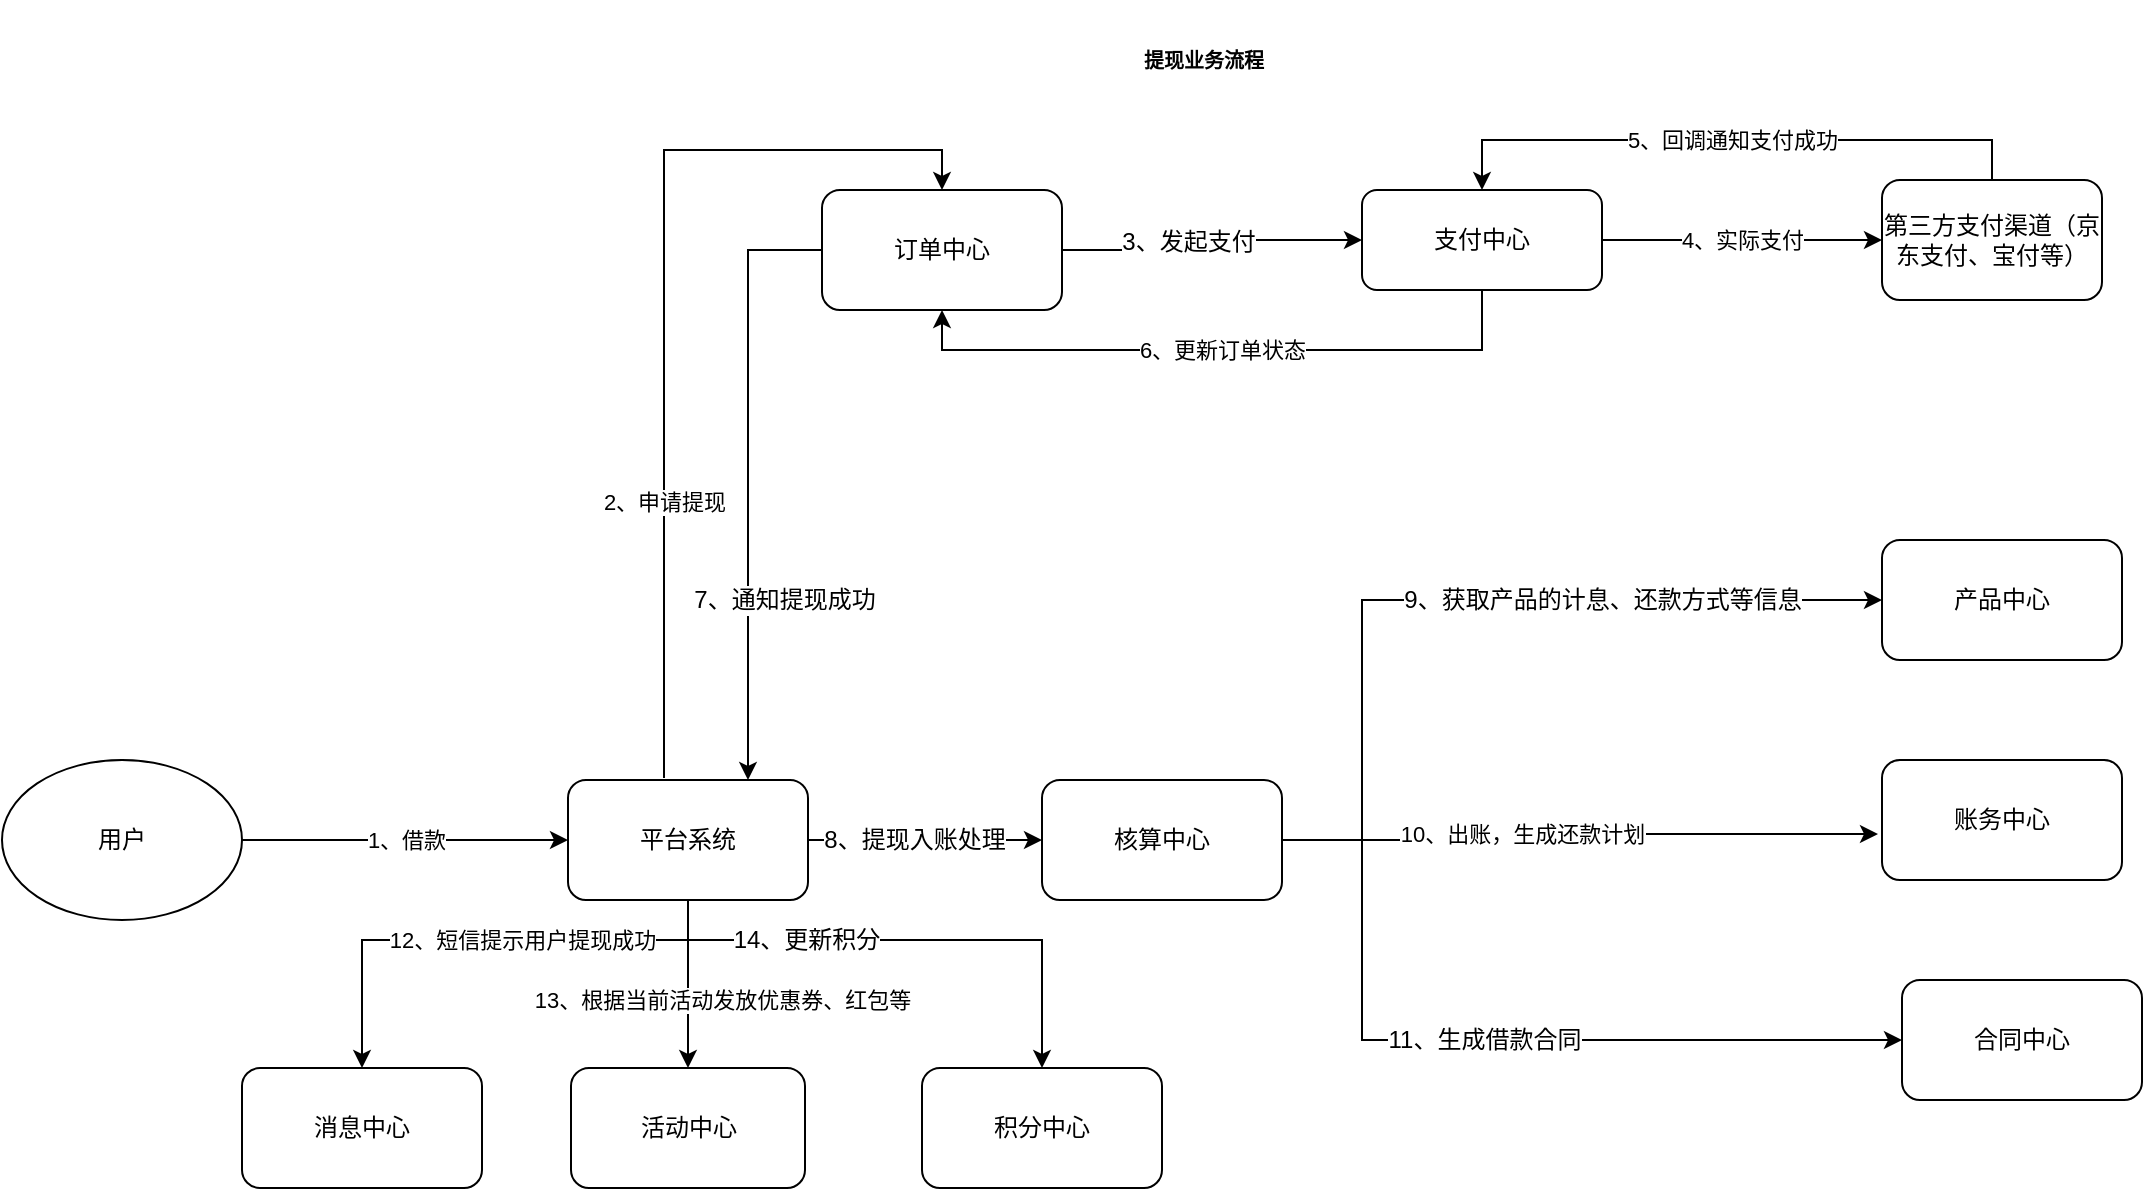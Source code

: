 <mxfile version="12.2.7" type="github" pages="1">
  <diagram id="j5J2W2VcfoC4Jcf2RFkl" name="第 1 页">
    <mxGraphModel dx="868" dy="450" grid="1" gridSize="10" guides="1" tooltips="1" connect="1" arrows="1" fold="1" page="1" pageScale="1" pageWidth="827" pageHeight="1169" math="0" shadow="0">
      <root>
        <mxCell id="0"/>
        <mxCell id="1" parent="0"/>
        <mxCell id="1Ye0kJsYCwCrshENgOoS-1" value="1、借款" style="edgeStyle=orthogonalEdgeStyle;rounded=0;orthogonalLoop=1;jettySize=auto;html=1;exitX=1;exitY=0.5;exitDx=0;exitDy=0;entryX=0;entryY=0.5;entryDx=0;entryDy=0;" parent="1" source="1Ye0kJsYCwCrshENgOoS-2" target="1Ye0kJsYCwCrshENgOoS-6" edge="1">
          <mxGeometry relative="1" as="geometry"/>
        </mxCell>
        <mxCell id="1Ye0kJsYCwCrshENgOoS-2" value="用户" style="ellipse;whiteSpace=wrap;html=1;" parent="1" vertex="1">
          <mxGeometry x="130" y="400" width="120" height="80" as="geometry"/>
        </mxCell>
        <mxCell id="1Ye0kJsYCwCrshENgOoS-3" value="2、申请提现" style="edgeStyle=orthogonalEdgeStyle;rounded=0;orthogonalLoop=1;jettySize=auto;html=1;entryX=0.5;entryY=0;entryDx=0;entryDy=0;exitX=0.4;exitY=-0.017;exitDx=0;exitDy=0;exitPerimeter=0;" parent="1" source="1Ye0kJsYCwCrshENgOoS-6" target="1Ye0kJsYCwCrshENgOoS-11" edge="1">
          <mxGeometry x="-0.419" relative="1" as="geometry">
            <mxPoint x="400" y="230" as="sourcePoint"/>
            <mxPoint as="offset"/>
          </mxGeometry>
        </mxCell>
        <mxCell id="1Ye0kJsYCwCrshENgOoS-4" style="edgeStyle=orthogonalEdgeStyle;rounded=0;orthogonalLoop=1;jettySize=auto;html=1;" parent="1" source="1Ye0kJsYCwCrshENgOoS-6" target="1Ye0kJsYCwCrshENgOoS-17" edge="1">
          <mxGeometry relative="1" as="geometry"/>
        </mxCell>
        <mxCell id="1Ye0kJsYCwCrshENgOoS-5" value="8、提现入账处理" style="text;html=1;resizable=0;points=[];align=center;verticalAlign=middle;labelBackgroundColor=#ffffff;" parent="1Ye0kJsYCwCrshENgOoS-4" vertex="1" connectable="0">
          <mxGeometry x="-0.2" y="2" relative="1" as="geometry">
            <mxPoint x="6" y="2" as="offset"/>
          </mxGeometry>
        </mxCell>
        <mxCell id="1Ye0kJsYCwCrshENgOoS-28" value="13、根据当前活动发放优惠券、红包等" style="edgeStyle=orthogonalEdgeStyle;rounded=0;orthogonalLoop=1;jettySize=auto;html=1;" parent="1" source="1Ye0kJsYCwCrshENgOoS-6" target="1Ye0kJsYCwCrshENgOoS-27" edge="1">
          <mxGeometry x="0.191" y="17" relative="1" as="geometry">
            <mxPoint as="offset"/>
          </mxGeometry>
        </mxCell>
        <mxCell id="1Ye0kJsYCwCrshENgOoS-32" value="12、短信提示用户提现成功" style="edgeStyle=orthogonalEdgeStyle;rounded=0;orthogonalLoop=1;jettySize=auto;html=1;" parent="1" target="1Ye0kJsYCwCrshENgOoS-29" edge="1">
          <mxGeometry x="-0.269" relative="1" as="geometry">
            <mxPoint x="473" y="490" as="sourcePoint"/>
            <Array as="points">
              <mxPoint x="310" y="490"/>
            </Array>
            <mxPoint as="offset"/>
          </mxGeometry>
        </mxCell>
        <mxCell id="eNOHGJmCiz_VNKtad-c_-2" style="edgeStyle=orthogonalEdgeStyle;rounded=0;orthogonalLoop=1;jettySize=auto;html=1;entryX=0.5;entryY=0;entryDx=0;entryDy=0;" edge="1" parent="1" source="1Ye0kJsYCwCrshENgOoS-6" target="eNOHGJmCiz_VNKtad-c_-1">
          <mxGeometry relative="1" as="geometry">
            <Array as="points">
              <mxPoint x="473" y="490"/>
              <mxPoint x="650" y="490"/>
            </Array>
          </mxGeometry>
        </mxCell>
        <mxCell id="eNOHGJmCiz_VNKtad-c_-3" value="14、更新积分" style="text;html=1;resizable=0;points=[];align=center;verticalAlign=middle;labelBackgroundColor=#ffffff;" vertex="1" connectable="0" parent="eNOHGJmCiz_VNKtad-c_-2">
          <mxGeometry x="0.103" y="4" relative="1" as="geometry">
            <mxPoint x="-65.5" y="4" as="offset"/>
          </mxGeometry>
        </mxCell>
        <mxCell id="1Ye0kJsYCwCrshENgOoS-6" value="平台系统" style="rounded=1;whiteSpace=wrap;html=1;" parent="1" vertex="1">
          <mxGeometry x="413" y="410" width="120" height="60" as="geometry"/>
        </mxCell>
        <mxCell id="1Ye0kJsYCwCrshENgOoS-7" style="edgeStyle=orthogonalEdgeStyle;rounded=0;orthogonalLoop=1;jettySize=auto;html=1;entryX=0;entryY=0.5;entryDx=0;entryDy=0;" parent="1" source="1Ye0kJsYCwCrshENgOoS-11" target="1Ye0kJsYCwCrshENgOoS-23" edge="1">
          <mxGeometry relative="1" as="geometry"/>
        </mxCell>
        <mxCell id="1Ye0kJsYCwCrshENgOoS-8" value="3、发起支付" style="text;html=1;resizable=0;points=[];align=center;verticalAlign=middle;labelBackgroundColor=#ffffff;" parent="1Ye0kJsYCwCrshENgOoS-7" vertex="1" connectable="0">
          <mxGeometry x="-0.196" y="4" relative="1" as="geometry">
            <mxPoint as="offset"/>
          </mxGeometry>
        </mxCell>
        <mxCell id="1Ye0kJsYCwCrshENgOoS-9" style="edgeStyle=orthogonalEdgeStyle;rounded=0;orthogonalLoop=1;jettySize=auto;html=1;entryX=0.75;entryY=0;entryDx=0;entryDy=0;" parent="1" source="1Ye0kJsYCwCrshENgOoS-11" target="1Ye0kJsYCwCrshENgOoS-6" edge="1">
          <mxGeometry relative="1" as="geometry"/>
        </mxCell>
        <mxCell id="1Ye0kJsYCwCrshENgOoS-10" value="7、通知提现成功" style="text;html=1;resizable=0;points=[];align=center;verticalAlign=middle;labelBackgroundColor=#ffffff;" parent="1Ye0kJsYCwCrshENgOoS-9" vertex="1" connectable="0">
          <mxGeometry x="-0.58" relative="1" as="geometry">
            <mxPoint x="17.5" y="148.5" as="offset"/>
          </mxGeometry>
        </mxCell>
        <mxCell id="1Ye0kJsYCwCrshENgOoS-11" value="订单中心" style="rounded=1;whiteSpace=wrap;html=1;" parent="1" vertex="1">
          <mxGeometry x="540" y="115" width="120" height="60" as="geometry"/>
        </mxCell>
        <mxCell id="1Ye0kJsYCwCrshENgOoS-12" style="edgeStyle=orthogonalEdgeStyle;rounded=0;orthogonalLoop=1;jettySize=auto;html=1;exitX=1;exitY=0.5;exitDx=0;exitDy=0;entryX=0;entryY=0.5;entryDx=0;entryDy=0;" parent="1" source="1Ye0kJsYCwCrshENgOoS-17" target="1Ye0kJsYCwCrshENgOoS-18" edge="1">
          <mxGeometry relative="1" as="geometry">
            <Array as="points">
              <mxPoint x="810" y="440"/>
              <mxPoint x="810" y="320"/>
            </Array>
          </mxGeometry>
        </mxCell>
        <mxCell id="1Ye0kJsYCwCrshENgOoS-13" value="9、获取产品的计息、还款方式等信息" style="text;html=1;resizable=0;points=[];align=center;verticalAlign=middle;labelBackgroundColor=#ffffff;" parent="1Ye0kJsYCwCrshENgOoS-12" vertex="1" connectable="0">
          <mxGeometry x="0.157" y="-2" relative="1" as="geometry">
            <mxPoint x="37" y="-2" as="offset"/>
          </mxGeometry>
        </mxCell>
        <mxCell id="1Ye0kJsYCwCrshENgOoS-14" value="10、出账，生成还款计划" style="edgeStyle=orthogonalEdgeStyle;rounded=0;orthogonalLoop=1;jettySize=auto;html=1;entryX=-0.008;entryY=0.617;entryDx=0;entryDy=0;entryPerimeter=0;" parent="1" edge="1">
          <mxGeometry x="-0.02" y="24" relative="1" as="geometry">
            <mxPoint x="769" y="440" as="sourcePoint"/>
            <mxPoint x="1068" y="437" as="targetPoint"/>
            <Array as="points">
              <mxPoint x="914" y="440"/>
              <mxPoint x="914" y="437"/>
            </Array>
            <mxPoint x="-24" y="24" as="offset"/>
          </mxGeometry>
        </mxCell>
        <mxCell id="1Ye0kJsYCwCrshENgOoS-15" style="edgeStyle=orthogonalEdgeStyle;rounded=0;orthogonalLoop=1;jettySize=auto;html=1;entryX=0;entryY=0.5;entryDx=0;entryDy=0;" parent="1" source="1Ye0kJsYCwCrshENgOoS-17" target="1Ye0kJsYCwCrshENgOoS-19" edge="1">
          <mxGeometry relative="1" as="geometry">
            <Array as="points">
              <mxPoint x="810" y="440"/>
              <mxPoint x="810" y="540"/>
            </Array>
          </mxGeometry>
        </mxCell>
        <mxCell id="1Ye0kJsYCwCrshENgOoS-16" value="11、生成借款合同" style="text;html=1;resizable=0;points=[];align=center;verticalAlign=middle;labelBackgroundColor=#ffffff;" parent="1Ye0kJsYCwCrshENgOoS-15" vertex="1" connectable="0">
          <mxGeometry x="0.099" y="3" relative="1" as="geometry">
            <mxPoint x="-25" y="3" as="offset"/>
          </mxGeometry>
        </mxCell>
        <mxCell id="1Ye0kJsYCwCrshENgOoS-17" value="核算中心" style="rounded=1;whiteSpace=wrap;html=1;" parent="1" vertex="1">
          <mxGeometry x="650" y="410" width="120" height="60" as="geometry"/>
        </mxCell>
        <mxCell id="1Ye0kJsYCwCrshENgOoS-18" value="产品中心" style="rounded=1;whiteSpace=wrap;html=1;" parent="1" vertex="1">
          <mxGeometry x="1070" y="290" width="120" height="60" as="geometry"/>
        </mxCell>
        <mxCell id="1Ye0kJsYCwCrshENgOoS-19" value="合同中心" style="rounded=1;whiteSpace=wrap;html=1;" parent="1" vertex="1">
          <mxGeometry x="1080" y="510" width="120" height="60" as="geometry"/>
        </mxCell>
        <mxCell id="1Ye0kJsYCwCrshENgOoS-20" value="账务中心" style="rounded=1;whiteSpace=wrap;html=1;" parent="1" vertex="1">
          <mxGeometry x="1070" y="400" width="120" height="60" as="geometry"/>
        </mxCell>
        <mxCell id="1Ye0kJsYCwCrshENgOoS-21" value="4、实际支付" style="edgeStyle=orthogonalEdgeStyle;rounded=0;orthogonalLoop=1;jettySize=auto;html=1;entryX=0;entryY=0.5;entryDx=0;entryDy=0;" parent="1" source="1Ye0kJsYCwCrshENgOoS-23" target="1Ye0kJsYCwCrshENgOoS-25" edge="1">
          <mxGeometry relative="1" as="geometry"/>
        </mxCell>
        <mxCell id="1Ye0kJsYCwCrshENgOoS-22" value="6、更新订单状态" style="edgeStyle=orthogonalEdgeStyle;rounded=0;orthogonalLoop=1;jettySize=auto;html=1;entryX=0.5;entryY=1;entryDx=0;entryDy=0;" parent="1" source="1Ye0kJsYCwCrshENgOoS-23" target="1Ye0kJsYCwCrshENgOoS-11" edge="1">
          <mxGeometry relative="1" as="geometry">
            <Array as="points">
              <mxPoint x="870" y="195"/>
              <mxPoint x="600" y="195"/>
            </Array>
          </mxGeometry>
        </mxCell>
        <mxCell id="1Ye0kJsYCwCrshENgOoS-23" value="支付中心" style="rounded=1;whiteSpace=wrap;html=1;" parent="1" vertex="1">
          <mxGeometry x="810" y="115" width="120" height="50" as="geometry"/>
        </mxCell>
        <mxCell id="1Ye0kJsYCwCrshENgOoS-24" value="5、回调通知支付成功" style="edgeStyle=orthogonalEdgeStyle;rounded=0;orthogonalLoop=1;jettySize=auto;html=1;entryX=0.5;entryY=0;entryDx=0;entryDy=0;" parent="1" source="1Ye0kJsYCwCrshENgOoS-25" target="1Ye0kJsYCwCrshENgOoS-23" edge="1">
          <mxGeometry relative="1" as="geometry">
            <mxPoint x="1180" y="10" as="targetPoint"/>
            <Array as="points">
              <mxPoint x="1125" y="90"/>
              <mxPoint x="870" y="90"/>
            </Array>
          </mxGeometry>
        </mxCell>
        <mxCell id="1Ye0kJsYCwCrshENgOoS-25" value="第三方支付渠道（京东支付、宝付等）" style="rounded=1;whiteSpace=wrap;html=1;" parent="1" vertex="1">
          <mxGeometry x="1070" y="110" width="110" height="60" as="geometry"/>
        </mxCell>
        <mxCell id="1Ye0kJsYCwCrshENgOoS-26" value="&lt;font style=&quot;font-size: 10px&quot;&gt;&lt;b&gt;提现业务流程&lt;/b&gt;&lt;/font&gt;" style="rounded=1;whiteSpace=wrap;html=1;strokeColor=none;" parent="1" vertex="1">
          <mxGeometry x="671" y="20" width="120" height="60" as="geometry"/>
        </mxCell>
        <mxCell id="1Ye0kJsYCwCrshENgOoS-27" value="活动中心" style="rounded=1;whiteSpace=wrap;html=1;" parent="1" vertex="1">
          <mxGeometry x="414.5" y="554" width="117" height="60" as="geometry"/>
        </mxCell>
        <mxCell id="1Ye0kJsYCwCrshENgOoS-29" value="消息中心" style="rounded=1;whiteSpace=wrap;html=1;" parent="1" vertex="1">
          <mxGeometry x="250" y="554" width="120" height="60" as="geometry"/>
        </mxCell>
        <mxCell id="eNOHGJmCiz_VNKtad-c_-1" value="积分中心" style="rounded=1;whiteSpace=wrap;html=1;" vertex="1" parent="1">
          <mxGeometry x="590" y="554" width="120" height="60" as="geometry"/>
        </mxCell>
      </root>
    </mxGraphModel>
  </diagram>
</mxfile>
